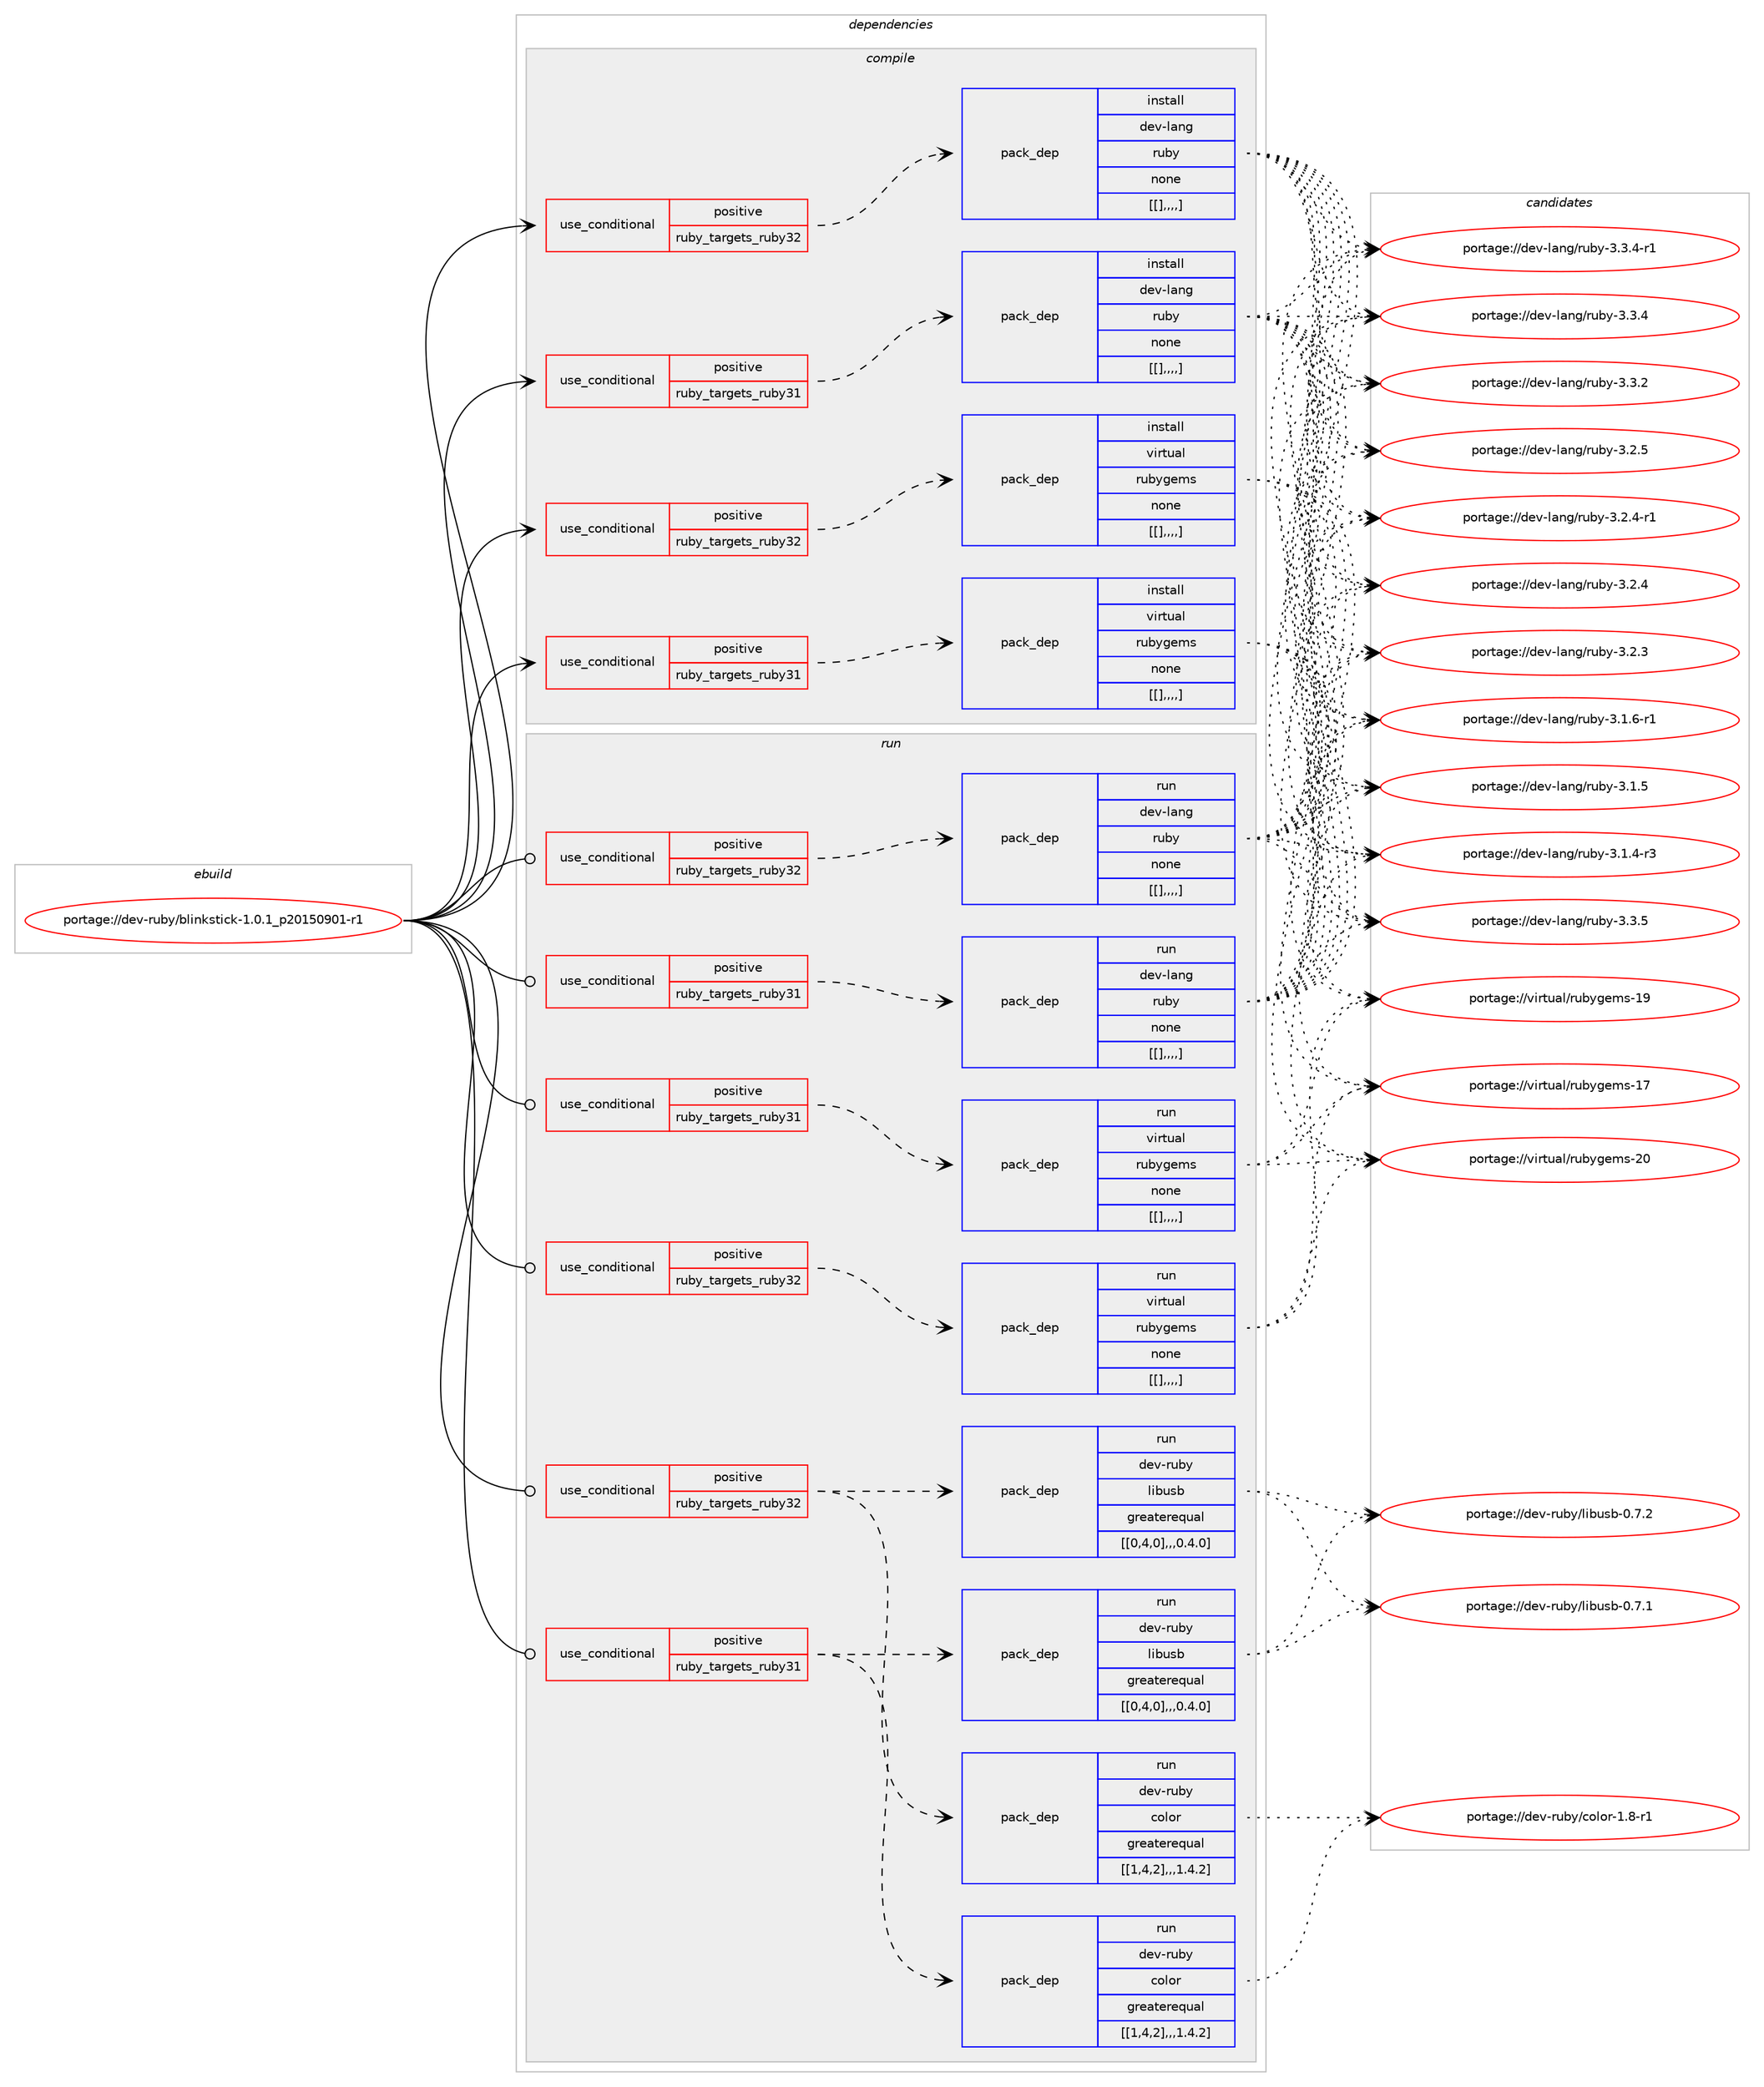 digraph prolog {

# *************
# Graph options
# *************

newrank=true;
concentrate=true;
compound=true;
graph [rankdir=LR,fontname=Helvetica,fontsize=10,ranksep=1.5];#, ranksep=2.5, nodesep=0.2];
edge  [arrowhead=vee];
node  [fontname=Helvetica,fontsize=10];

# **********
# The ebuild
# **********

subgraph cluster_leftcol {
color=gray;
label=<<i>ebuild</i>>;
id [label="portage://dev-ruby/blinkstick-1.0.1_p20150901-r1", color=red, width=4, href="../dev-ruby/blinkstick-1.0.1_p20150901-r1.svg"];
}

# ****************
# The dependencies
# ****************

subgraph cluster_midcol {
color=gray;
label=<<i>dependencies</i>>;
subgraph cluster_compile {
fillcolor="#eeeeee";
style=filled;
label=<<i>compile</i>>;
subgraph cond48846 {
dependency187904 [label=<<TABLE BORDER="0" CELLBORDER="1" CELLSPACING="0" CELLPADDING="4"><TR><TD ROWSPAN="3" CELLPADDING="10">use_conditional</TD></TR><TR><TD>positive</TD></TR><TR><TD>ruby_targets_ruby31</TD></TR></TABLE>>, shape=none, color=red];
subgraph pack137689 {
dependency188007 [label=<<TABLE BORDER="0" CELLBORDER="1" CELLSPACING="0" CELLPADDING="4" WIDTH="220"><TR><TD ROWSPAN="6" CELLPADDING="30">pack_dep</TD></TR><TR><TD WIDTH="110">install</TD></TR><TR><TD>dev-lang</TD></TR><TR><TD>ruby</TD></TR><TR><TD>none</TD></TR><TR><TD>[[],,,,]</TD></TR></TABLE>>, shape=none, color=blue];
}
dependency187904:e -> dependency188007:w [weight=20,style="dashed",arrowhead="vee"];
}
id:e -> dependency187904:w [weight=20,style="solid",arrowhead="vee"];
subgraph cond48908 {
dependency188015 [label=<<TABLE BORDER="0" CELLBORDER="1" CELLSPACING="0" CELLPADDING="4"><TR><TD ROWSPAN="3" CELLPADDING="10">use_conditional</TD></TR><TR><TD>positive</TD></TR><TR><TD>ruby_targets_ruby31</TD></TR></TABLE>>, shape=none, color=red];
subgraph pack137739 {
dependency188020 [label=<<TABLE BORDER="0" CELLBORDER="1" CELLSPACING="0" CELLPADDING="4" WIDTH="220"><TR><TD ROWSPAN="6" CELLPADDING="30">pack_dep</TD></TR><TR><TD WIDTH="110">install</TD></TR><TR><TD>virtual</TD></TR><TR><TD>rubygems</TD></TR><TR><TD>none</TD></TR><TR><TD>[[],,,,]</TD></TR></TABLE>>, shape=none, color=blue];
}
dependency188015:e -> dependency188020:w [weight=20,style="dashed",arrowhead="vee"];
}
id:e -> dependency188015:w [weight=20,style="solid",arrowhead="vee"];
subgraph cond48913 {
dependency188046 [label=<<TABLE BORDER="0" CELLBORDER="1" CELLSPACING="0" CELLPADDING="4"><TR><TD ROWSPAN="3" CELLPADDING="10">use_conditional</TD></TR><TR><TD>positive</TD></TR><TR><TD>ruby_targets_ruby32</TD></TR></TABLE>>, shape=none, color=red];
subgraph pack137759 {
dependency188075 [label=<<TABLE BORDER="0" CELLBORDER="1" CELLSPACING="0" CELLPADDING="4" WIDTH="220"><TR><TD ROWSPAN="6" CELLPADDING="30">pack_dep</TD></TR><TR><TD WIDTH="110">install</TD></TR><TR><TD>dev-lang</TD></TR><TR><TD>ruby</TD></TR><TR><TD>none</TD></TR><TR><TD>[[],,,,]</TD></TR></TABLE>>, shape=none, color=blue];
}
dependency188046:e -> dependency188075:w [weight=20,style="dashed",arrowhead="vee"];
}
id:e -> dependency188046:w [weight=20,style="solid",arrowhead="vee"];
subgraph cond48955 {
dependency188113 [label=<<TABLE BORDER="0" CELLBORDER="1" CELLSPACING="0" CELLPADDING="4"><TR><TD ROWSPAN="3" CELLPADDING="10">use_conditional</TD></TR><TR><TD>positive</TD></TR><TR><TD>ruby_targets_ruby32</TD></TR></TABLE>>, shape=none, color=red];
subgraph pack137794 {
dependency188149 [label=<<TABLE BORDER="0" CELLBORDER="1" CELLSPACING="0" CELLPADDING="4" WIDTH="220"><TR><TD ROWSPAN="6" CELLPADDING="30">pack_dep</TD></TR><TR><TD WIDTH="110">install</TD></TR><TR><TD>virtual</TD></TR><TR><TD>rubygems</TD></TR><TR><TD>none</TD></TR><TR><TD>[[],,,,]</TD></TR></TABLE>>, shape=none, color=blue];
}
dependency188113:e -> dependency188149:w [weight=20,style="dashed",arrowhead="vee"];
}
id:e -> dependency188113:w [weight=20,style="solid",arrowhead="vee"];
}
subgraph cluster_compileandrun {
fillcolor="#eeeeee";
style=filled;
label=<<i>compile and run</i>>;
}
subgraph cluster_run {
fillcolor="#eeeeee";
style=filled;
label=<<i>run</i>>;
subgraph cond48972 {
dependency188190 [label=<<TABLE BORDER="0" CELLBORDER="1" CELLSPACING="0" CELLPADDING="4"><TR><TD ROWSPAN="3" CELLPADDING="10">use_conditional</TD></TR><TR><TD>positive</TD></TR><TR><TD>ruby_targets_ruby31</TD></TR></TABLE>>, shape=none, color=red];
subgraph pack137846 {
dependency188245 [label=<<TABLE BORDER="0" CELLBORDER="1" CELLSPACING="0" CELLPADDING="4" WIDTH="220"><TR><TD ROWSPAN="6" CELLPADDING="30">pack_dep</TD></TR><TR><TD WIDTH="110">run</TD></TR><TR><TD>dev-lang</TD></TR><TR><TD>ruby</TD></TR><TR><TD>none</TD></TR><TR><TD>[[],,,,]</TD></TR></TABLE>>, shape=none, color=blue];
}
dependency188190:e -> dependency188245:w [weight=20,style="dashed",arrowhead="vee"];
}
id:e -> dependency188190:w [weight=20,style="solid",arrowhead="odot"];
subgraph cond49030 {
dependency188299 [label=<<TABLE BORDER="0" CELLBORDER="1" CELLSPACING="0" CELLPADDING="4"><TR><TD ROWSPAN="3" CELLPADDING="10">use_conditional</TD></TR><TR><TD>positive</TD></TR><TR><TD>ruby_targets_ruby31</TD></TR></TABLE>>, shape=none, color=red];
subgraph pack137904 {
dependency188359 [label=<<TABLE BORDER="0" CELLBORDER="1" CELLSPACING="0" CELLPADDING="4" WIDTH="220"><TR><TD ROWSPAN="6" CELLPADDING="30">pack_dep</TD></TR><TR><TD WIDTH="110">run</TD></TR><TR><TD>dev-ruby</TD></TR><TR><TD>color</TD></TR><TR><TD>greaterequal</TD></TR><TR><TD>[[1,4,2],,,1.4.2]</TD></TR></TABLE>>, shape=none, color=blue];
}
dependency188299:e -> dependency188359:w [weight=20,style="dashed",arrowhead="vee"];
subgraph pack137918 {
dependency188364 [label=<<TABLE BORDER="0" CELLBORDER="1" CELLSPACING="0" CELLPADDING="4" WIDTH="220"><TR><TD ROWSPAN="6" CELLPADDING="30">pack_dep</TD></TR><TR><TD WIDTH="110">run</TD></TR><TR><TD>dev-ruby</TD></TR><TR><TD>libusb</TD></TR><TR><TD>greaterequal</TD></TR><TR><TD>[[0,4,0],,,0.4.0]</TD></TR></TABLE>>, shape=none, color=blue];
}
dependency188299:e -> dependency188364:w [weight=20,style="dashed",arrowhead="vee"];
}
id:e -> dependency188299:w [weight=20,style="solid",arrowhead="odot"];
subgraph cond49074 {
dependency188369 [label=<<TABLE BORDER="0" CELLBORDER="1" CELLSPACING="0" CELLPADDING="4"><TR><TD ROWSPAN="3" CELLPADDING="10">use_conditional</TD></TR><TR><TD>positive</TD></TR><TR><TD>ruby_targets_ruby31</TD></TR></TABLE>>, shape=none, color=red];
subgraph pack137938 {
dependency188402 [label=<<TABLE BORDER="0" CELLBORDER="1" CELLSPACING="0" CELLPADDING="4" WIDTH="220"><TR><TD ROWSPAN="6" CELLPADDING="30">pack_dep</TD></TR><TR><TD WIDTH="110">run</TD></TR><TR><TD>virtual</TD></TR><TR><TD>rubygems</TD></TR><TR><TD>none</TD></TR><TR><TD>[[],,,,]</TD></TR></TABLE>>, shape=none, color=blue];
}
dependency188369:e -> dependency188402:w [weight=20,style="dashed",arrowhead="vee"];
}
id:e -> dependency188369:w [weight=20,style="solid",arrowhead="odot"];
subgraph cond49116 {
dependency188464 [label=<<TABLE BORDER="0" CELLBORDER="1" CELLSPACING="0" CELLPADDING="4"><TR><TD ROWSPAN="3" CELLPADDING="10">use_conditional</TD></TR><TR><TD>positive</TD></TR><TR><TD>ruby_targets_ruby32</TD></TR></TABLE>>, shape=none, color=red];
subgraph pack137977 {
dependency188507 [label=<<TABLE BORDER="0" CELLBORDER="1" CELLSPACING="0" CELLPADDING="4" WIDTH="220"><TR><TD ROWSPAN="6" CELLPADDING="30">pack_dep</TD></TR><TR><TD WIDTH="110">run</TD></TR><TR><TD>dev-lang</TD></TR><TR><TD>ruby</TD></TR><TR><TD>none</TD></TR><TR><TD>[[],,,,]</TD></TR></TABLE>>, shape=none, color=blue];
}
dependency188464:e -> dependency188507:w [weight=20,style="dashed",arrowhead="vee"];
}
id:e -> dependency188464:w [weight=20,style="solid",arrowhead="odot"];
subgraph cond49162 {
dependency188553 [label=<<TABLE BORDER="0" CELLBORDER="1" CELLSPACING="0" CELLPADDING="4"><TR><TD ROWSPAN="3" CELLPADDING="10">use_conditional</TD></TR><TR><TD>positive</TD></TR><TR><TD>ruby_targets_ruby32</TD></TR></TABLE>>, shape=none, color=red];
subgraph pack138014 {
dependency188597 [label=<<TABLE BORDER="0" CELLBORDER="1" CELLSPACING="0" CELLPADDING="4" WIDTH="220"><TR><TD ROWSPAN="6" CELLPADDING="30">pack_dep</TD></TR><TR><TD WIDTH="110">run</TD></TR><TR><TD>dev-ruby</TD></TR><TR><TD>color</TD></TR><TR><TD>greaterequal</TD></TR><TR><TD>[[1,4,2],,,1.4.2]</TD></TR></TABLE>>, shape=none, color=blue];
}
dependency188553:e -> dependency188597:w [weight=20,style="dashed",arrowhead="vee"];
subgraph pack138051 {
dependency188625 [label=<<TABLE BORDER="0" CELLBORDER="1" CELLSPACING="0" CELLPADDING="4" WIDTH="220"><TR><TD ROWSPAN="6" CELLPADDING="30">pack_dep</TD></TR><TR><TD WIDTH="110">run</TD></TR><TR><TD>dev-ruby</TD></TR><TR><TD>libusb</TD></TR><TR><TD>greaterequal</TD></TR><TR><TD>[[0,4,0],,,0.4.0]</TD></TR></TABLE>>, shape=none, color=blue];
}
dependency188553:e -> dependency188625:w [weight=20,style="dashed",arrowhead="vee"];
}
id:e -> dependency188553:w [weight=20,style="solid",arrowhead="odot"];
subgraph cond49225 {
dependency188687 [label=<<TABLE BORDER="0" CELLBORDER="1" CELLSPACING="0" CELLPADDING="4"><TR><TD ROWSPAN="3" CELLPADDING="10">use_conditional</TD></TR><TR><TD>positive</TD></TR><TR><TD>ruby_targets_ruby32</TD></TR></TABLE>>, shape=none, color=red];
subgraph pack138109 {
dependency188730 [label=<<TABLE BORDER="0" CELLBORDER="1" CELLSPACING="0" CELLPADDING="4" WIDTH="220"><TR><TD ROWSPAN="6" CELLPADDING="30">pack_dep</TD></TR><TR><TD WIDTH="110">run</TD></TR><TR><TD>virtual</TD></TR><TR><TD>rubygems</TD></TR><TR><TD>none</TD></TR><TR><TD>[[],,,,]</TD></TR></TABLE>>, shape=none, color=blue];
}
dependency188687:e -> dependency188730:w [weight=20,style="dashed",arrowhead="vee"];
}
id:e -> dependency188687:w [weight=20,style="solid",arrowhead="odot"];
}
}

# **************
# The candidates
# **************

subgraph cluster_choices {
rank=same;
color=gray;
label=<<i>candidates</i>>;

subgraph choice137696 {
color=black;
nodesep=1;
choice10010111845108971101034711411798121455146514653 [label="portage://dev-lang/ruby-3.3.5", color=red, width=4,href="../dev-lang/ruby-3.3.5.svg"];
choice100101118451089711010347114117981214551465146524511449 [label="portage://dev-lang/ruby-3.3.4-r1", color=red, width=4,href="../dev-lang/ruby-3.3.4-r1.svg"];
choice10010111845108971101034711411798121455146514652 [label="portage://dev-lang/ruby-3.3.4", color=red, width=4,href="../dev-lang/ruby-3.3.4.svg"];
choice10010111845108971101034711411798121455146514650 [label="portage://dev-lang/ruby-3.3.2", color=red, width=4,href="../dev-lang/ruby-3.3.2.svg"];
choice10010111845108971101034711411798121455146504653 [label="portage://dev-lang/ruby-3.2.5", color=red, width=4,href="../dev-lang/ruby-3.2.5.svg"];
choice100101118451089711010347114117981214551465046524511449 [label="portage://dev-lang/ruby-3.2.4-r1", color=red, width=4,href="../dev-lang/ruby-3.2.4-r1.svg"];
choice10010111845108971101034711411798121455146504652 [label="portage://dev-lang/ruby-3.2.4", color=red, width=4,href="../dev-lang/ruby-3.2.4.svg"];
choice10010111845108971101034711411798121455146504651 [label="portage://dev-lang/ruby-3.2.3", color=red, width=4,href="../dev-lang/ruby-3.2.3.svg"];
choice100101118451089711010347114117981214551464946544511449 [label="portage://dev-lang/ruby-3.1.6-r1", color=red, width=4,href="../dev-lang/ruby-3.1.6-r1.svg"];
choice10010111845108971101034711411798121455146494653 [label="portage://dev-lang/ruby-3.1.5", color=red, width=4,href="../dev-lang/ruby-3.1.5.svg"];
choice100101118451089711010347114117981214551464946524511451 [label="portage://dev-lang/ruby-3.1.4-r3", color=red, width=4,href="../dev-lang/ruby-3.1.4-r3.svg"];
dependency188007:e -> choice10010111845108971101034711411798121455146514653:w [style=dotted,weight="100"];
dependency188007:e -> choice100101118451089711010347114117981214551465146524511449:w [style=dotted,weight="100"];
dependency188007:e -> choice10010111845108971101034711411798121455146514652:w [style=dotted,weight="100"];
dependency188007:e -> choice10010111845108971101034711411798121455146514650:w [style=dotted,weight="100"];
dependency188007:e -> choice10010111845108971101034711411798121455146504653:w [style=dotted,weight="100"];
dependency188007:e -> choice100101118451089711010347114117981214551465046524511449:w [style=dotted,weight="100"];
dependency188007:e -> choice10010111845108971101034711411798121455146504652:w [style=dotted,weight="100"];
dependency188007:e -> choice10010111845108971101034711411798121455146504651:w [style=dotted,weight="100"];
dependency188007:e -> choice100101118451089711010347114117981214551464946544511449:w [style=dotted,weight="100"];
dependency188007:e -> choice10010111845108971101034711411798121455146494653:w [style=dotted,weight="100"];
dependency188007:e -> choice100101118451089711010347114117981214551464946524511451:w [style=dotted,weight="100"];
}
subgraph choice137706 {
color=black;
nodesep=1;
choice118105114116117971084711411798121103101109115455048 [label="portage://virtual/rubygems-20", color=red, width=4,href="../virtual/rubygems-20.svg"];
choice118105114116117971084711411798121103101109115454957 [label="portage://virtual/rubygems-19", color=red, width=4,href="../virtual/rubygems-19.svg"];
choice118105114116117971084711411798121103101109115454955 [label="portage://virtual/rubygems-17", color=red, width=4,href="../virtual/rubygems-17.svg"];
dependency188020:e -> choice118105114116117971084711411798121103101109115455048:w [style=dotted,weight="100"];
dependency188020:e -> choice118105114116117971084711411798121103101109115454957:w [style=dotted,weight="100"];
dependency188020:e -> choice118105114116117971084711411798121103101109115454955:w [style=dotted,weight="100"];
}
subgraph choice137721 {
color=black;
nodesep=1;
choice10010111845108971101034711411798121455146514653 [label="portage://dev-lang/ruby-3.3.5", color=red, width=4,href="../dev-lang/ruby-3.3.5.svg"];
choice100101118451089711010347114117981214551465146524511449 [label="portage://dev-lang/ruby-3.3.4-r1", color=red, width=4,href="../dev-lang/ruby-3.3.4-r1.svg"];
choice10010111845108971101034711411798121455146514652 [label="portage://dev-lang/ruby-3.3.4", color=red, width=4,href="../dev-lang/ruby-3.3.4.svg"];
choice10010111845108971101034711411798121455146514650 [label="portage://dev-lang/ruby-3.3.2", color=red, width=4,href="../dev-lang/ruby-3.3.2.svg"];
choice10010111845108971101034711411798121455146504653 [label="portage://dev-lang/ruby-3.2.5", color=red, width=4,href="../dev-lang/ruby-3.2.5.svg"];
choice100101118451089711010347114117981214551465046524511449 [label="portage://dev-lang/ruby-3.2.4-r1", color=red, width=4,href="../dev-lang/ruby-3.2.4-r1.svg"];
choice10010111845108971101034711411798121455146504652 [label="portage://dev-lang/ruby-3.2.4", color=red, width=4,href="../dev-lang/ruby-3.2.4.svg"];
choice10010111845108971101034711411798121455146504651 [label="portage://dev-lang/ruby-3.2.3", color=red, width=4,href="../dev-lang/ruby-3.2.3.svg"];
choice100101118451089711010347114117981214551464946544511449 [label="portage://dev-lang/ruby-3.1.6-r1", color=red, width=4,href="../dev-lang/ruby-3.1.6-r1.svg"];
choice10010111845108971101034711411798121455146494653 [label="portage://dev-lang/ruby-3.1.5", color=red, width=4,href="../dev-lang/ruby-3.1.5.svg"];
choice100101118451089711010347114117981214551464946524511451 [label="portage://dev-lang/ruby-3.1.4-r3", color=red, width=4,href="../dev-lang/ruby-3.1.4-r3.svg"];
dependency188075:e -> choice10010111845108971101034711411798121455146514653:w [style=dotted,weight="100"];
dependency188075:e -> choice100101118451089711010347114117981214551465146524511449:w [style=dotted,weight="100"];
dependency188075:e -> choice10010111845108971101034711411798121455146514652:w [style=dotted,weight="100"];
dependency188075:e -> choice10010111845108971101034711411798121455146514650:w [style=dotted,weight="100"];
dependency188075:e -> choice10010111845108971101034711411798121455146504653:w [style=dotted,weight="100"];
dependency188075:e -> choice100101118451089711010347114117981214551465046524511449:w [style=dotted,weight="100"];
dependency188075:e -> choice10010111845108971101034711411798121455146504652:w [style=dotted,weight="100"];
dependency188075:e -> choice10010111845108971101034711411798121455146504651:w [style=dotted,weight="100"];
dependency188075:e -> choice100101118451089711010347114117981214551464946544511449:w [style=dotted,weight="100"];
dependency188075:e -> choice10010111845108971101034711411798121455146494653:w [style=dotted,weight="100"];
dependency188075:e -> choice100101118451089711010347114117981214551464946524511451:w [style=dotted,weight="100"];
}
subgraph choice137732 {
color=black;
nodesep=1;
choice118105114116117971084711411798121103101109115455048 [label="portage://virtual/rubygems-20", color=red, width=4,href="../virtual/rubygems-20.svg"];
choice118105114116117971084711411798121103101109115454957 [label="portage://virtual/rubygems-19", color=red, width=4,href="../virtual/rubygems-19.svg"];
choice118105114116117971084711411798121103101109115454955 [label="portage://virtual/rubygems-17", color=red, width=4,href="../virtual/rubygems-17.svg"];
dependency188149:e -> choice118105114116117971084711411798121103101109115455048:w [style=dotted,weight="100"];
dependency188149:e -> choice118105114116117971084711411798121103101109115454957:w [style=dotted,weight="100"];
dependency188149:e -> choice118105114116117971084711411798121103101109115454955:w [style=dotted,weight="100"];
}
subgraph choice137735 {
color=black;
nodesep=1;
choice10010111845108971101034711411798121455146514653 [label="portage://dev-lang/ruby-3.3.5", color=red, width=4,href="../dev-lang/ruby-3.3.5.svg"];
choice100101118451089711010347114117981214551465146524511449 [label="portage://dev-lang/ruby-3.3.4-r1", color=red, width=4,href="../dev-lang/ruby-3.3.4-r1.svg"];
choice10010111845108971101034711411798121455146514652 [label="portage://dev-lang/ruby-3.3.4", color=red, width=4,href="../dev-lang/ruby-3.3.4.svg"];
choice10010111845108971101034711411798121455146514650 [label="portage://dev-lang/ruby-3.3.2", color=red, width=4,href="../dev-lang/ruby-3.3.2.svg"];
choice10010111845108971101034711411798121455146504653 [label="portage://dev-lang/ruby-3.2.5", color=red, width=4,href="../dev-lang/ruby-3.2.5.svg"];
choice100101118451089711010347114117981214551465046524511449 [label="portage://dev-lang/ruby-3.2.4-r1", color=red, width=4,href="../dev-lang/ruby-3.2.4-r1.svg"];
choice10010111845108971101034711411798121455146504652 [label="portage://dev-lang/ruby-3.2.4", color=red, width=4,href="../dev-lang/ruby-3.2.4.svg"];
choice10010111845108971101034711411798121455146504651 [label="portage://dev-lang/ruby-3.2.3", color=red, width=4,href="../dev-lang/ruby-3.2.3.svg"];
choice100101118451089711010347114117981214551464946544511449 [label="portage://dev-lang/ruby-3.1.6-r1", color=red, width=4,href="../dev-lang/ruby-3.1.6-r1.svg"];
choice10010111845108971101034711411798121455146494653 [label="portage://dev-lang/ruby-3.1.5", color=red, width=4,href="../dev-lang/ruby-3.1.5.svg"];
choice100101118451089711010347114117981214551464946524511451 [label="portage://dev-lang/ruby-3.1.4-r3", color=red, width=4,href="../dev-lang/ruby-3.1.4-r3.svg"];
dependency188245:e -> choice10010111845108971101034711411798121455146514653:w [style=dotted,weight="100"];
dependency188245:e -> choice100101118451089711010347114117981214551465146524511449:w [style=dotted,weight="100"];
dependency188245:e -> choice10010111845108971101034711411798121455146514652:w [style=dotted,weight="100"];
dependency188245:e -> choice10010111845108971101034711411798121455146514650:w [style=dotted,weight="100"];
dependency188245:e -> choice10010111845108971101034711411798121455146504653:w [style=dotted,weight="100"];
dependency188245:e -> choice100101118451089711010347114117981214551465046524511449:w [style=dotted,weight="100"];
dependency188245:e -> choice10010111845108971101034711411798121455146504652:w [style=dotted,weight="100"];
dependency188245:e -> choice10010111845108971101034711411798121455146504651:w [style=dotted,weight="100"];
dependency188245:e -> choice100101118451089711010347114117981214551464946544511449:w [style=dotted,weight="100"];
dependency188245:e -> choice10010111845108971101034711411798121455146494653:w [style=dotted,weight="100"];
dependency188245:e -> choice100101118451089711010347114117981214551464946524511451:w [style=dotted,weight="100"];
}
subgraph choice137743 {
color=black;
nodesep=1;
choice10010111845114117981214799111108111114454946564511449 [label="portage://dev-ruby/color-1.8-r1", color=red, width=4,href="../dev-ruby/color-1.8-r1.svg"];
dependency188359:e -> choice10010111845114117981214799111108111114454946564511449:w [style=dotted,weight="100"];
}
subgraph choice137759 {
color=black;
nodesep=1;
choice1001011184511411798121471081059811711598454846554650 [label="portage://dev-ruby/libusb-0.7.2", color=red, width=4,href="../dev-ruby/libusb-0.7.2.svg"];
choice1001011184511411798121471081059811711598454846554649 [label="portage://dev-ruby/libusb-0.7.1", color=red, width=4,href="../dev-ruby/libusb-0.7.1.svg"];
dependency188364:e -> choice1001011184511411798121471081059811711598454846554650:w [style=dotted,weight="100"];
dependency188364:e -> choice1001011184511411798121471081059811711598454846554649:w [style=dotted,weight="100"];
}
subgraph choice137767 {
color=black;
nodesep=1;
choice118105114116117971084711411798121103101109115455048 [label="portage://virtual/rubygems-20", color=red, width=4,href="../virtual/rubygems-20.svg"];
choice118105114116117971084711411798121103101109115454957 [label="portage://virtual/rubygems-19", color=red, width=4,href="../virtual/rubygems-19.svg"];
choice118105114116117971084711411798121103101109115454955 [label="portage://virtual/rubygems-17", color=red, width=4,href="../virtual/rubygems-17.svg"];
dependency188402:e -> choice118105114116117971084711411798121103101109115455048:w [style=dotted,weight="100"];
dependency188402:e -> choice118105114116117971084711411798121103101109115454957:w [style=dotted,weight="100"];
dependency188402:e -> choice118105114116117971084711411798121103101109115454955:w [style=dotted,weight="100"];
}
subgraph choice137771 {
color=black;
nodesep=1;
choice10010111845108971101034711411798121455146514653 [label="portage://dev-lang/ruby-3.3.5", color=red, width=4,href="../dev-lang/ruby-3.3.5.svg"];
choice100101118451089711010347114117981214551465146524511449 [label="portage://dev-lang/ruby-3.3.4-r1", color=red, width=4,href="../dev-lang/ruby-3.3.4-r1.svg"];
choice10010111845108971101034711411798121455146514652 [label="portage://dev-lang/ruby-3.3.4", color=red, width=4,href="../dev-lang/ruby-3.3.4.svg"];
choice10010111845108971101034711411798121455146514650 [label="portage://dev-lang/ruby-3.3.2", color=red, width=4,href="../dev-lang/ruby-3.3.2.svg"];
choice10010111845108971101034711411798121455146504653 [label="portage://dev-lang/ruby-3.2.5", color=red, width=4,href="../dev-lang/ruby-3.2.5.svg"];
choice100101118451089711010347114117981214551465046524511449 [label="portage://dev-lang/ruby-3.2.4-r1", color=red, width=4,href="../dev-lang/ruby-3.2.4-r1.svg"];
choice10010111845108971101034711411798121455146504652 [label="portage://dev-lang/ruby-3.2.4", color=red, width=4,href="../dev-lang/ruby-3.2.4.svg"];
choice10010111845108971101034711411798121455146504651 [label="portage://dev-lang/ruby-3.2.3", color=red, width=4,href="../dev-lang/ruby-3.2.3.svg"];
choice100101118451089711010347114117981214551464946544511449 [label="portage://dev-lang/ruby-3.1.6-r1", color=red, width=4,href="../dev-lang/ruby-3.1.6-r1.svg"];
choice10010111845108971101034711411798121455146494653 [label="portage://dev-lang/ruby-3.1.5", color=red, width=4,href="../dev-lang/ruby-3.1.5.svg"];
choice100101118451089711010347114117981214551464946524511451 [label="portage://dev-lang/ruby-3.1.4-r3", color=red, width=4,href="../dev-lang/ruby-3.1.4-r3.svg"];
dependency188507:e -> choice10010111845108971101034711411798121455146514653:w [style=dotted,weight="100"];
dependency188507:e -> choice100101118451089711010347114117981214551465146524511449:w [style=dotted,weight="100"];
dependency188507:e -> choice10010111845108971101034711411798121455146514652:w [style=dotted,weight="100"];
dependency188507:e -> choice10010111845108971101034711411798121455146514650:w [style=dotted,weight="100"];
dependency188507:e -> choice10010111845108971101034711411798121455146504653:w [style=dotted,weight="100"];
dependency188507:e -> choice100101118451089711010347114117981214551465046524511449:w [style=dotted,weight="100"];
dependency188507:e -> choice10010111845108971101034711411798121455146504652:w [style=dotted,weight="100"];
dependency188507:e -> choice10010111845108971101034711411798121455146504651:w [style=dotted,weight="100"];
dependency188507:e -> choice100101118451089711010347114117981214551464946544511449:w [style=dotted,weight="100"];
dependency188507:e -> choice10010111845108971101034711411798121455146494653:w [style=dotted,weight="100"];
dependency188507:e -> choice100101118451089711010347114117981214551464946524511451:w [style=dotted,weight="100"];
}
subgraph choice137778 {
color=black;
nodesep=1;
choice10010111845114117981214799111108111114454946564511449 [label="portage://dev-ruby/color-1.8-r1", color=red, width=4,href="../dev-ruby/color-1.8-r1.svg"];
dependency188597:e -> choice10010111845114117981214799111108111114454946564511449:w [style=dotted,weight="100"];
}
subgraph choice137780 {
color=black;
nodesep=1;
choice1001011184511411798121471081059811711598454846554650 [label="portage://dev-ruby/libusb-0.7.2", color=red, width=4,href="../dev-ruby/libusb-0.7.2.svg"];
choice1001011184511411798121471081059811711598454846554649 [label="portage://dev-ruby/libusb-0.7.1", color=red, width=4,href="../dev-ruby/libusb-0.7.1.svg"];
dependency188625:e -> choice1001011184511411798121471081059811711598454846554650:w [style=dotted,weight="100"];
dependency188625:e -> choice1001011184511411798121471081059811711598454846554649:w [style=dotted,weight="100"];
}
subgraph choice137782 {
color=black;
nodesep=1;
choice118105114116117971084711411798121103101109115455048 [label="portage://virtual/rubygems-20", color=red, width=4,href="../virtual/rubygems-20.svg"];
choice118105114116117971084711411798121103101109115454957 [label="portage://virtual/rubygems-19", color=red, width=4,href="../virtual/rubygems-19.svg"];
choice118105114116117971084711411798121103101109115454955 [label="portage://virtual/rubygems-17", color=red, width=4,href="../virtual/rubygems-17.svg"];
dependency188730:e -> choice118105114116117971084711411798121103101109115455048:w [style=dotted,weight="100"];
dependency188730:e -> choice118105114116117971084711411798121103101109115454957:w [style=dotted,weight="100"];
dependency188730:e -> choice118105114116117971084711411798121103101109115454955:w [style=dotted,weight="100"];
}
}

}
